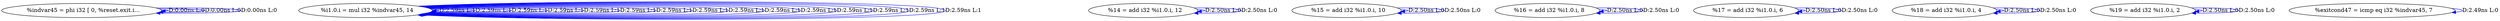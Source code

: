 digraph {
Node0x317df20[label="  %indvar45 = phi i32 [ 0, %reset.exit.i..."];
Node0x317df20 -> Node0x317df20[label="D:0.00ns L:0",color=blue];
Node0x317df20 -> Node0x317df20[label="D:0.00ns L:0",color=blue];
Node0x317df20 -> Node0x317df20[label="D:0.00ns L:0",color=blue];
Node0x317e000[label="  %i1.0.i = mul i32 %indvar45, 14"];
Node0x317e000 -> Node0x317e000[label="D:2.59ns L:1",color=blue];
Node0x317e000 -> Node0x317e000[label="D:2.59ns L:1",color=blue];
Node0x317e000 -> Node0x317e000[label="D:2.59ns L:1",color=blue];
Node0x317e000 -> Node0x317e000[label="D:2.59ns L:1",color=blue];
Node0x317e000 -> Node0x317e000[label="D:2.59ns L:1",color=blue];
Node0x317e000 -> Node0x317e000[label="D:2.59ns L:1",color=blue];
Node0x317e000 -> Node0x317e000[label="D:2.59ns L:1",color=blue];
Node0x317e000 -> Node0x317e000[label="D:2.59ns L:1",color=blue];
Node0x317e000 -> Node0x317e000[label="D:2.59ns L:1",color=blue];
Node0x317e000 -> Node0x317e000[label="D:2.59ns L:1",color=blue];
Node0x317e000 -> Node0x317e000[label="D:2.59ns L:1",color=blue];
Node0x317e000 -> Node0x317e000[label="D:2.59ns L:1",color=blue];
Node0x317e000 -> Node0x317e000[label="D:2.59ns L:1",color=blue];
Node0x317e000 -> Node0x317e000[label="D:2.59ns L:1",color=blue];
Node0x317e000 -> Node0x317e000[label="D:2.59ns L:1",color=blue];
Node0x317e0e0[label="  %14 = add i32 %i1.0.i, 12"];
Node0x317e0e0 -> Node0x317e0e0[label="D:2.50ns L:0",color=blue];
Node0x317e0e0 -> Node0x317e0e0[label="D:2.50ns L:0",color=blue];
Node0x317e1c0[label="  %15 = add i32 %i1.0.i, 10"];
Node0x317e1c0 -> Node0x317e1c0[label="D:2.50ns L:0",color=blue];
Node0x317e1c0 -> Node0x317e1c0[label="D:2.50ns L:0",color=blue];
Node0x317e2a0[label="  %16 = add i32 %i1.0.i, 8"];
Node0x317e2a0 -> Node0x317e2a0[label="D:2.50ns L:0",color=blue];
Node0x317e2a0 -> Node0x317e2a0[label="D:2.50ns L:0",color=blue];
Node0x317e380[label="  %17 = add i32 %i1.0.i, 6"];
Node0x317e380 -> Node0x317e380[label="D:2.50ns L:0",color=blue];
Node0x317e380 -> Node0x317e380[label="D:2.50ns L:0",color=blue];
Node0x317e460[label="  %18 = add i32 %i1.0.i, 4"];
Node0x317e460 -> Node0x317e460[label="D:2.50ns L:0",color=blue];
Node0x317e460 -> Node0x317e460[label="D:2.50ns L:0",color=blue];
Node0x317e540[label="  %19 = add i32 %i1.0.i, 2"];
Node0x317e540 -> Node0x317e540[label="D:2.50ns L:0",color=blue];
Node0x317e540 -> Node0x317e540[label="D:2.50ns L:0",color=blue];
Node0x317e620[label="  %exitcond47 = icmp eq i32 %indvar45, 7"];
Node0x317e620 -> Node0x317e620[label="D:2.49ns L:0",color=blue];
}
